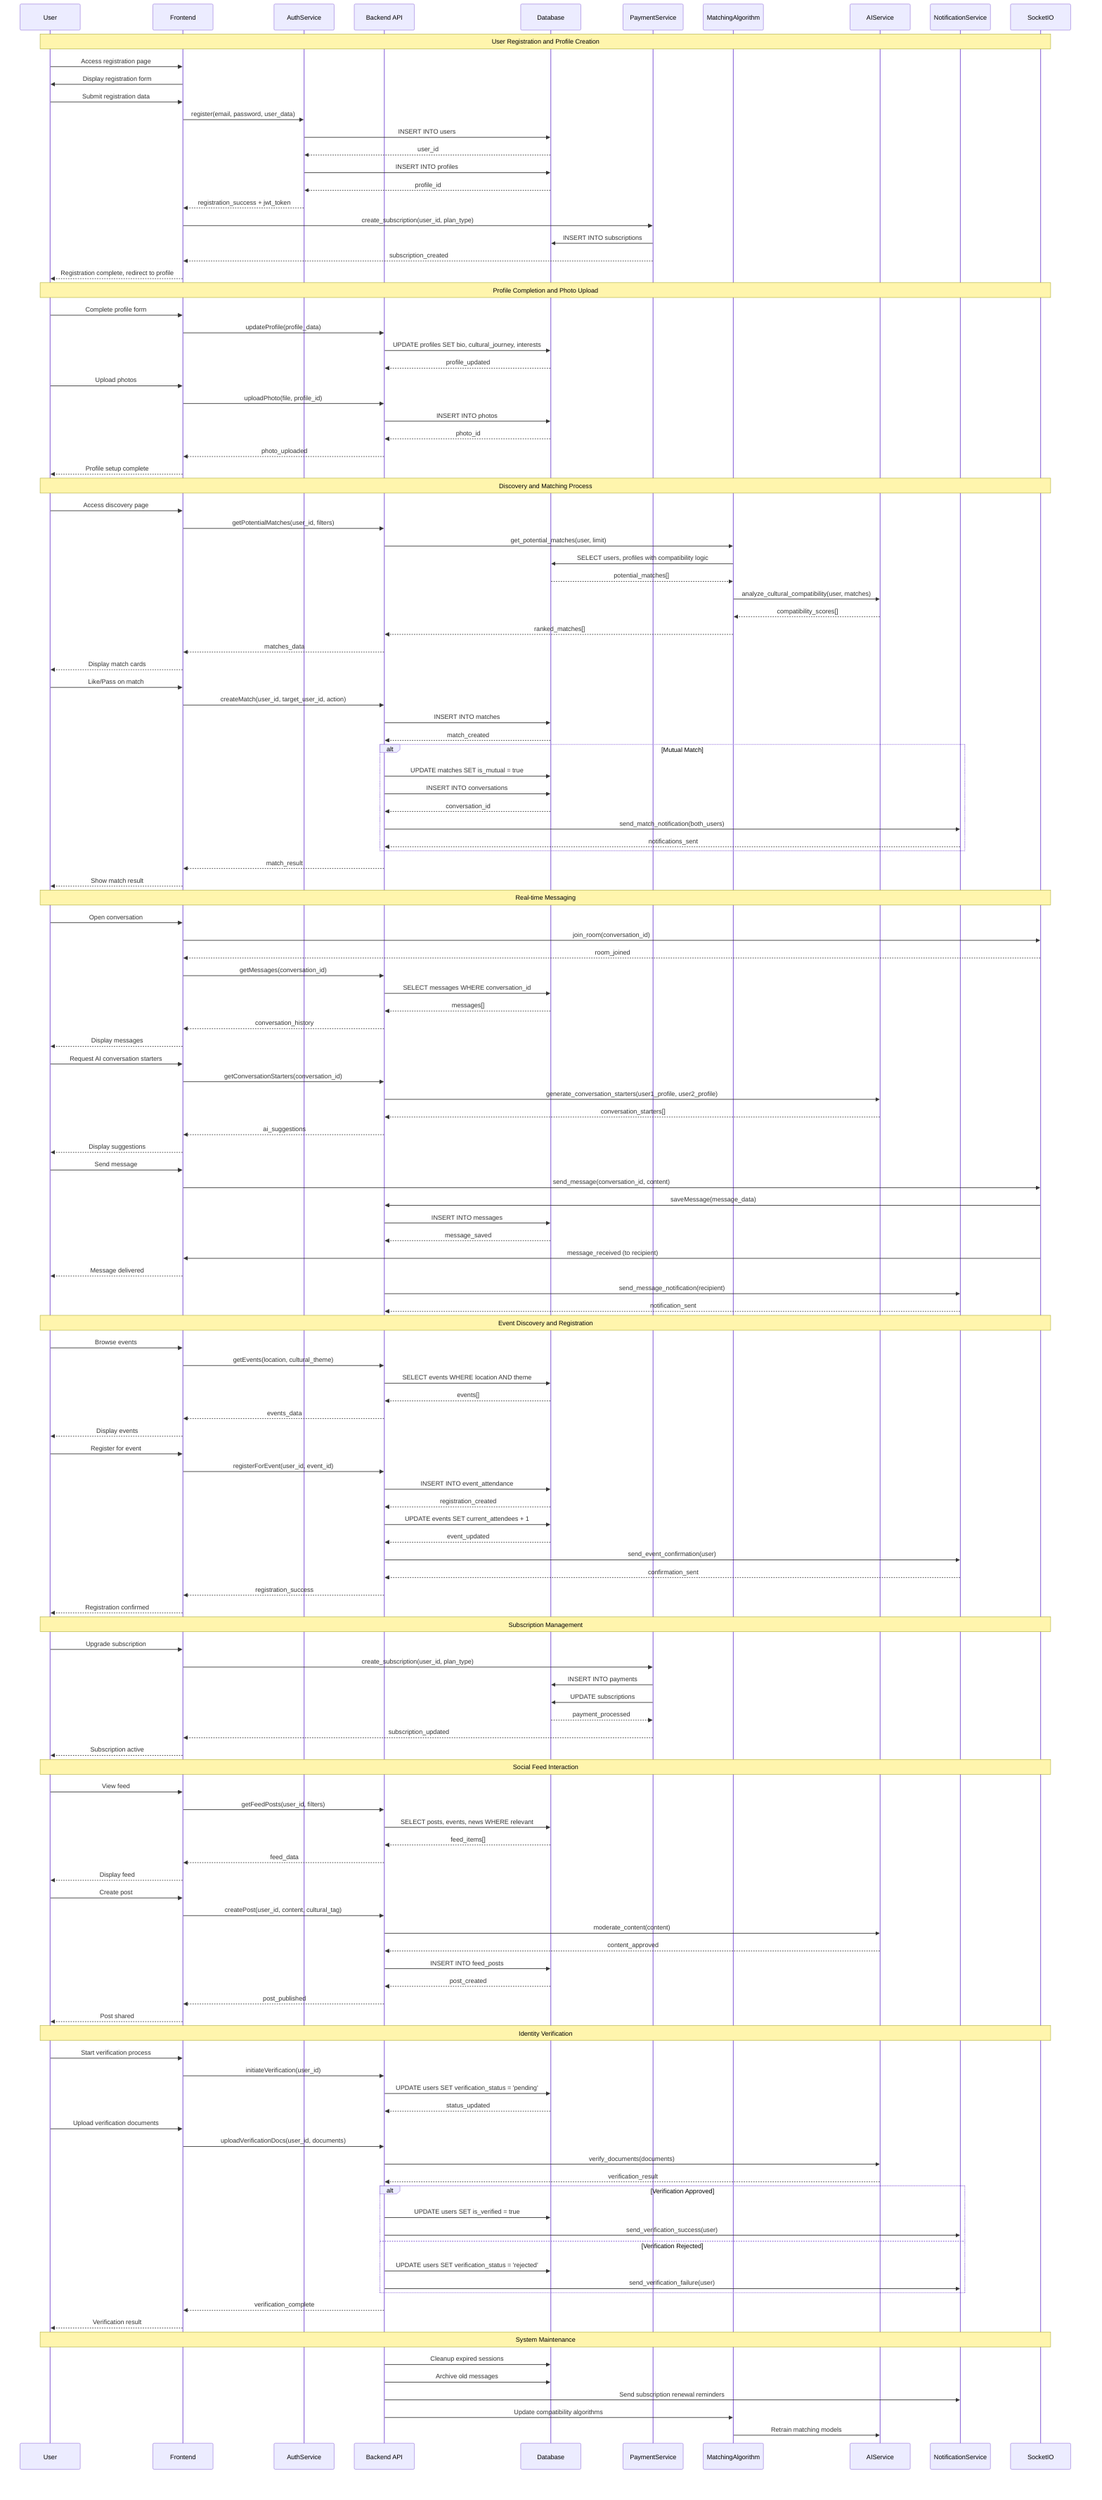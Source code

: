 sequenceDiagram
    participant U as User
    participant F as Frontend
    participant A as AuthService
    participant API as Backend API
    participant DB as Database
    participant P as PaymentService
    participant M as MatchingAlgorithm
    participant AI as AIService
    participant N as NotificationService
    participant S as SocketIO

    %% User Registration Flow
    Note over U,S: User Registration and Profile Creation
    U->>F: Access registration page
    F->>U: Display registration form
    U->>F: Submit registration data
    F->>A: register(email, password, user_data)
    A->>DB: INSERT INTO users
    DB-->>A: user_id
    A->>DB: INSERT INTO profiles
    DB-->>A: profile_id
    A-->>F: registration_success + jwt_token
    F->>P: create_subscription(user_id, plan_type)
    P->>DB: INSERT INTO subscriptions
    P-->>F: subscription_created
    F-->>U: Registration complete, redirect to profile

    %% Profile Setup Flow
    Note over U,S: Profile Completion and Photo Upload
    U->>F: Complete profile form
    F->>API: updateProfile(profile_data)
    API->>DB: UPDATE profiles SET bio, cultural_journey, interests
    DB-->>API: profile_updated
    U->>F: Upload photos
    F->>API: uploadPhoto(file, profile_id)
    API->>DB: INSERT INTO photos
    DB-->>API: photo_id
    API-->>F: photo_uploaded
    F-->>U: Profile setup complete

    %% Matching Flow
    Note over U,S: Discovery and Matching Process
    U->>F: Access discovery page
    F->>API: getPotentialMatches(user_id, filters)
    API->>M: get_potential_matches(user, limit)
    M->>DB: SELECT users, profiles with compatibility logic
    DB-->>M: potential_matches[]
    M->>AI: analyze_cultural_compatibility(user, matches)
    AI-->>M: compatibility_scores[]
    M-->>API: ranked_matches[]
    API-->>F: matches_data
    F-->>U: Display match cards

    U->>F: Like/Pass on match
    F->>API: createMatch(user_id, target_user_id, action)
    API->>DB: INSERT INTO matches
    DB-->>API: match_created
    
    alt Mutual Match
        API->>DB: UPDATE matches SET is_mutual = true
        API->>DB: INSERT INTO conversations
        DB-->>API: conversation_id
        API->>N: send_match_notification(both_users)
        N-->>API: notifications_sent
    end
    
    API-->>F: match_result
    F-->>U: Show match result

    %% Messaging Flow
    Note over U,S: Real-time Messaging
    U->>F: Open conversation
    F->>S: join_room(conversation_id)
    S-->>F: room_joined
    F->>API: getMessages(conversation_id)
    API->>DB: SELECT messages WHERE conversation_id
    DB-->>API: messages[]
    API-->>F: conversation_history
    F-->>U: Display messages

    U->>F: Request AI conversation starters
    F->>API: getConversationStarters(conversation_id)
    API->>AI: generate_conversation_starters(user1_profile, user2_profile)
    AI-->>API: conversation_starters[]
    API-->>F: ai_suggestions
    F-->>U: Display suggestions

    U->>F: Send message
    F->>S: send_message(conversation_id, content)
    S->>API: saveMessage(message_data)
    API->>DB: INSERT INTO messages
    DB-->>API: message_saved
    S->>F: message_received (to recipient)
    F-->>U: Message delivered
    API->>N: send_message_notification(recipient)
    N-->>API: notification_sent

    %% Event Management Flow
    Note over U,S: Event Discovery and Registration
    U->>F: Browse events
    F->>API: getEvents(location, cultural_theme)
    API->>DB: SELECT events WHERE location AND theme
    DB-->>API: events[]
    API-->>F: events_data
    F-->>U: Display events

    U->>F: Register for event
    F->>API: registerForEvent(user_id, event_id)
    API->>DB: INSERT INTO event_attendance
    DB-->>API: registration_created
    API->>DB: UPDATE events SET current_attendees + 1
    DB-->>API: event_updated
    API->>N: send_event_confirmation(user)
    N-->>API: confirmation_sent
    API-->>F: registration_success
    F-->>U: Registration confirmed

    %% Payment Flow
    Note over U,S: Subscription Management
    U->>F: Upgrade subscription
    F->>P: create_subscription(user_id, plan_type)
    P->>DB: INSERT INTO payments
    P->>DB: UPDATE subscriptions
    DB-->>P: payment_processed
    P-->>F: subscription_updated
    F-->>U: Subscription active

    %% Feed and Content Flow
    Note over U,S: Social Feed Interaction
    U->>F: View feed
    F->>API: getFeedPosts(user_id, filters)
    API->>DB: SELECT posts, events, news WHERE relevant
    DB-->>API: feed_items[]
    API-->>F: feed_data
    F-->>U: Display feed

    U->>F: Create post
    F->>API: createPost(user_id, content, cultural_tag)
    API->>AI: moderate_content(content)
    AI-->>API: content_approved
    API->>DB: INSERT INTO feed_posts
    DB-->>API: post_created
    API-->>F: post_published
    F-->>U: Post shared

    %% User Verification Flow
    Note over U,S: Identity Verification
    U->>F: Start verification process
    F->>API: initiateVerification(user_id)
    API->>DB: UPDATE users SET verification_status = 'pending'
    DB-->>API: status_updated
    U->>F: Upload verification documents
    F->>API: uploadVerificationDocs(user_id, documents)
    API->>AI: verify_documents(documents)
    AI-->>API: verification_result
    
    alt Verification Approved
        API->>DB: UPDATE users SET is_verified = true
        API->>N: send_verification_success(user)
    else Verification Rejected
        API->>DB: UPDATE users SET verification_status = 'rejected'
        API->>N: send_verification_failure(user)
    end
    
    API-->>F: verification_complete
    F-->>U: Verification result

    %% Error Handling and Cleanup
    Note over U,S: System Maintenance
    API->>DB: Cleanup expired sessions
    API->>DB: Archive old messages
    API->>N: Send subscription renewal reminders
    API->>M: Update compatibility algorithms
    M->>AI: Retrain matching models